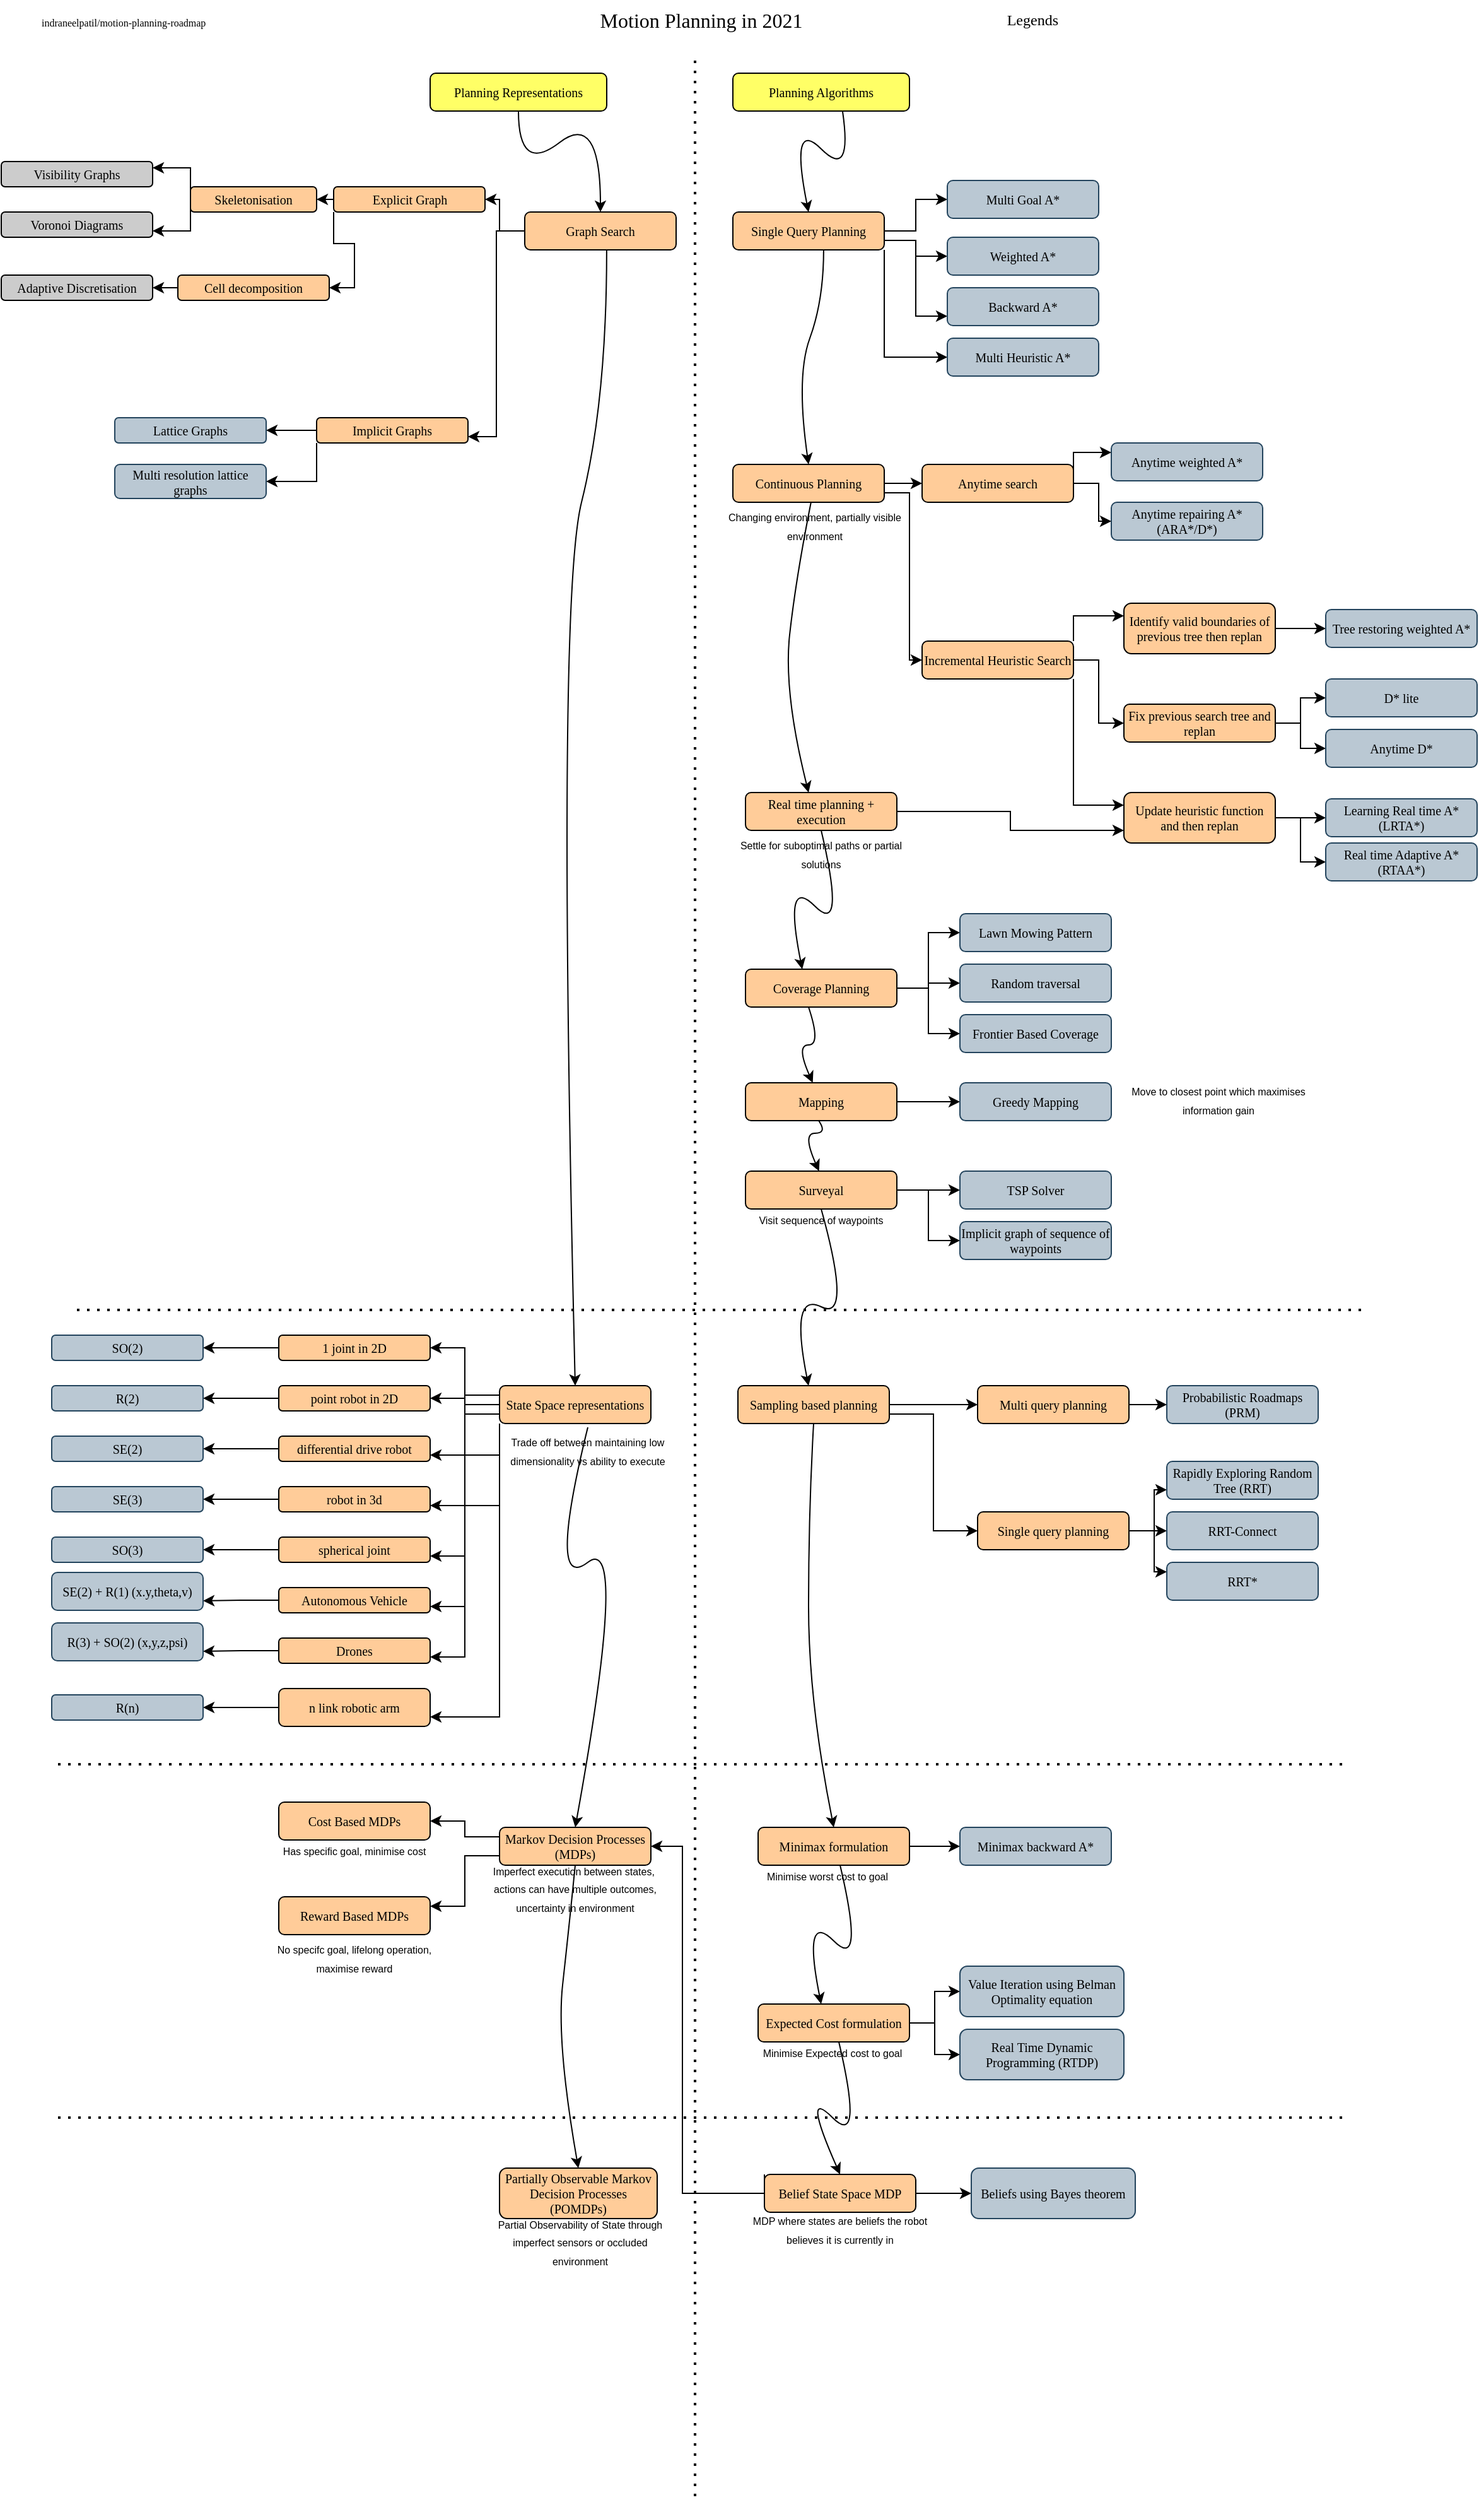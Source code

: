<mxfile version="16.0.3" type="github">
  <diagram id="dA2bW75Uh9zArZUYn6UA" name="Page-1">
    <mxGraphModel dx="946" dy="614" grid="1" gridSize="10" guides="1" tooltips="1" connect="1" arrows="1" fold="1" page="1" pageScale="1" pageWidth="1100" pageHeight="1700" math="0" shadow="0">
      <root>
        <mxCell id="0" />
        <mxCell id="1" parent="0" />
        <mxCell id="ajxtEgKc9McXnAEBvQGd-1" value="Motion Planning in 2021" style="text;html=1;strokeColor=none;fillColor=none;align=center;verticalAlign=middle;whiteSpace=wrap;rounded=0;comic=0;fontFamily=Verdana;fontSize=16;fontStyle=0" parent="1" vertex="1">
          <mxGeometry x="425" y="32.5" width="280" height="30" as="geometry" />
        </mxCell>
        <mxCell id="ajxtEgKc9McXnAEBvQGd-2" value="" style="shape=image;html=1;verticalAlign=top;verticalLabelPosition=bottom;labelBackgroundColor=#ffffff;imageAspect=0;aspect=fixed;image=https://cdn1.iconfinder.com/data/icons/logotypes/32/github-128.png;rounded=1;glass=0;comic=0;strokeColor=#000000;fillColor=#FFFFFF;fontFamily=Verdana;fontSize=14;align=center;" parent="1" vertex="1">
          <mxGeometry x="20" y="40" width="20" height="20" as="geometry" />
        </mxCell>
        <mxCell id="ajxtEgKc9McXnAEBvQGd-3" value="indraneelpatil/motion-planning-roadmap" style="text;html=1;strokeColor=none;fillColor=none;align=left;verticalAlign=middle;whiteSpace=wrap;rounded=0;comic=0;fontFamily=Verdana;fontSize=8;" parent="1" vertex="1">
          <mxGeometry x="40" y="42.5" width="260" height="15" as="geometry" />
        </mxCell>
        <mxCell id="ajxtEgKc9McXnAEBvQGd-4" value="Legends" style="text;html=1;strokeColor=none;fillColor=none;align=right;verticalAlign=middle;whiteSpace=wrap;rounded=0;comic=0;fontFamily=Verdana;fontSize=12;" parent="1" vertex="1">
          <mxGeometry x="770" y="37.5" width="80" height="20" as="geometry" />
        </mxCell>
        <mxCell id="ajxtEgKc9McXnAEBvQGd-5" value="Planning Representations" style="rounded=1;whiteSpace=wrap;html=1;comic=0;fontFamily=Verdana;fontSize=10;fillColor=#FFFF66;" parent="1" vertex="1">
          <mxGeometry x="350" y="90" width="140" height="30" as="geometry" />
        </mxCell>
        <mxCell id="ajxtEgKc9McXnAEBvQGd-16" value="" style="edgeStyle=orthogonalEdgeStyle;rounded=0;orthogonalLoop=1;jettySize=auto;html=1;" parent="1" source="ajxtEgKc9McXnAEBvQGd-6" target="ajxtEgKc9McXnAEBvQGd-10" edge="1">
          <mxGeometry relative="1" as="geometry" />
        </mxCell>
        <mxCell id="ajxtEgKc9McXnAEBvQGd-22" style="edgeStyle=orthogonalEdgeStyle;rounded=0;orthogonalLoop=1;jettySize=auto;html=1;entryX=1;entryY=0.75;entryDx=0;entryDy=0;" parent="1" source="ajxtEgKc9McXnAEBvQGd-6" target="ajxtEgKc9McXnAEBvQGd-11" edge="1">
          <mxGeometry relative="1" as="geometry" />
        </mxCell>
        <mxCell id="ajxtEgKc9McXnAEBvQGd-6" value="Graph Search" style="rounded=1;whiteSpace=wrap;html=1;comic=0;fontFamily=Verdana;fontSize=10;fillColor=#FFCC99;" parent="1" vertex="1">
          <mxGeometry x="425" y="200" width="120" height="30" as="geometry" />
        </mxCell>
        <mxCell id="ajxtEgKc9McXnAEBvQGd-7" value="Visibility Graphs" style="rounded=1;whiteSpace=wrap;html=1;comic=0;fontFamily=Verdana;fontSize=10;fillColor=#CCCCCC;" parent="1" vertex="1">
          <mxGeometry x="10" y="160" width="120" height="20" as="geometry" />
        </mxCell>
        <mxCell id="ajxtEgKc9McXnAEBvQGd-26" style="edgeStyle=orthogonalEdgeStyle;rounded=0;orthogonalLoop=1;jettySize=auto;html=1;exitX=0;exitY=0.5;exitDx=0;exitDy=0;entryX=1;entryY=0.5;entryDx=0;entryDy=0;" parent="1" source="ajxtEgKc9McXnAEBvQGd-10" target="ajxtEgKc9McXnAEBvQGd-23" edge="1">
          <mxGeometry relative="1" as="geometry" />
        </mxCell>
        <mxCell id="ajxtEgKc9McXnAEBvQGd-31" style="edgeStyle=orthogonalEdgeStyle;rounded=0;orthogonalLoop=1;jettySize=auto;html=1;exitX=0;exitY=1;exitDx=0;exitDy=0;entryX=1;entryY=0.5;entryDx=0;entryDy=0;" parent="1" source="ajxtEgKc9McXnAEBvQGd-10" target="ajxtEgKc9McXnAEBvQGd-28" edge="1">
          <mxGeometry relative="1" as="geometry" />
        </mxCell>
        <mxCell id="ajxtEgKc9McXnAEBvQGd-10" value="Explicit Graph" style="rounded=1;whiteSpace=wrap;html=1;comic=0;fontFamily=Verdana;fontSize=10;fillColor=#FFCC99;" parent="1" vertex="1">
          <mxGeometry x="273.5" y="180" width="120" height="20" as="geometry" />
        </mxCell>
        <mxCell id="afFbfTfmO1wmqLPXjA7H-2" style="edgeStyle=orthogonalEdgeStyle;rounded=0;orthogonalLoop=1;jettySize=auto;html=1;entryX=1;entryY=0.5;entryDx=0;entryDy=0;" parent="1" source="ajxtEgKc9McXnAEBvQGd-11" target="afFbfTfmO1wmqLPXjA7H-1" edge="1">
          <mxGeometry relative="1" as="geometry" />
        </mxCell>
        <mxCell id="8GobAQBjwKT1szoQL-FH-47" style="edgeStyle=orthogonalEdgeStyle;rounded=0;orthogonalLoop=1;jettySize=auto;html=1;exitX=0;exitY=1;exitDx=0;exitDy=0;entryX=1;entryY=0.5;entryDx=0;entryDy=0;fontSize=9;" parent="1" source="ajxtEgKc9McXnAEBvQGd-11" target="8GobAQBjwKT1szoQL-FH-46" edge="1">
          <mxGeometry relative="1" as="geometry" />
        </mxCell>
        <mxCell id="ajxtEgKc9McXnAEBvQGd-11" value="Implicit Graphs" style="rounded=1;whiteSpace=wrap;html=1;comic=0;fontFamily=Verdana;fontSize=10;fillColor=#FFCC99;" parent="1" vertex="1">
          <mxGeometry x="260" y="363" width="120" height="20" as="geometry" />
        </mxCell>
        <mxCell id="ajxtEgKc9McXnAEBvQGd-12" value="Planning Algorithms" style="rounded=1;whiteSpace=wrap;html=1;comic=0;fontFamily=Verdana;fontSize=10;fillColor=#FFFF66;" parent="1" vertex="1">
          <mxGeometry x="590" y="90" width="140" height="30" as="geometry" />
        </mxCell>
        <mxCell id="ajxtEgKc9McXnAEBvQGd-13" value="" style="endArrow=none;dashed=1;html=1;dashPattern=1 3;strokeWidth=2;rounded=0;" parent="1" edge="1">
          <mxGeometry width="50" height="50" relative="1" as="geometry">
            <mxPoint x="560" y="2010" as="sourcePoint" />
            <mxPoint x="560" y="80" as="targetPoint" />
          </mxGeometry>
        </mxCell>
        <mxCell id="ajxtEgKc9McXnAEBvQGd-20" value="Voronoi Diagrams" style="rounded=1;whiteSpace=wrap;html=1;comic=0;fontFamily=Verdana;fontSize=10;fillColor=#CCCCCC;" parent="1" vertex="1">
          <mxGeometry x="10" y="200" width="120" height="20" as="geometry" />
        </mxCell>
        <mxCell id="G6GItfoQIOa1DMY_Q_cO-3" style="edgeStyle=orthogonalEdgeStyle;rounded=0;orthogonalLoop=1;jettySize=auto;html=1;exitX=0;exitY=0.25;exitDx=0;exitDy=0;entryX=1;entryY=0.25;entryDx=0;entryDy=0;" edge="1" parent="1" source="ajxtEgKc9McXnAEBvQGd-23" target="ajxtEgKc9McXnAEBvQGd-7">
          <mxGeometry relative="1" as="geometry">
            <Array as="points">
              <mxPoint x="160" y="165" />
            </Array>
          </mxGeometry>
        </mxCell>
        <mxCell id="G6GItfoQIOa1DMY_Q_cO-4" style="edgeStyle=orthogonalEdgeStyle;rounded=0;orthogonalLoop=1;jettySize=auto;html=1;exitX=0;exitY=0.75;exitDx=0;exitDy=0;entryX=1;entryY=0.75;entryDx=0;entryDy=0;" edge="1" parent="1" source="ajxtEgKc9McXnAEBvQGd-23" target="ajxtEgKc9McXnAEBvQGd-20">
          <mxGeometry relative="1" as="geometry">
            <Array as="points">
              <mxPoint x="160" y="215" />
            </Array>
          </mxGeometry>
        </mxCell>
        <mxCell id="ajxtEgKc9McXnAEBvQGd-23" value="Skeletonisation" style="rounded=1;whiteSpace=wrap;html=1;comic=0;fontFamily=Verdana;fontSize=10;fillColor=#FFCC99;" parent="1" vertex="1">
          <mxGeometry x="160" y="180" width="100" height="20" as="geometry" />
        </mxCell>
        <mxCell id="ajxtEgKc9McXnAEBvQGd-25" value="" style="curved=1;endArrow=classic;html=1;rounded=0;entryX=0.5;entryY=0;entryDx=0;entryDy=0;exitX=0.5;exitY=1;exitDx=0;exitDy=0;" parent="1" source="ajxtEgKc9McXnAEBvQGd-5" target="ajxtEgKc9McXnAEBvQGd-6" edge="1">
          <mxGeometry width="50" height="50" relative="1" as="geometry">
            <mxPoint x="400" y="300" as="sourcePoint" />
            <mxPoint x="450" y="250" as="targetPoint" />
            <Array as="points">
              <mxPoint x="420" y="170" />
              <mxPoint x="485" y="120" />
            </Array>
          </mxGeometry>
        </mxCell>
        <mxCell id="G6GItfoQIOa1DMY_Q_cO-2" style="edgeStyle=orthogonalEdgeStyle;rounded=0;orthogonalLoop=1;jettySize=auto;html=1;exitX=0;exitY=0.5;exitDx=0;exitDy=0;entryX=1;entryY=0.5;entryDx=0;entryDy=0;" edge="1" parent="1" source="ajxtEgKc9McXnAEBvQGd-28" target="ajxtEgKc9McXnAEBvQGd-32">
          <mxGeometry relative="1" as="geometry" />
        </mxCell>
        <mxCell id="ajxtEgKc9McXnAEBvQGd-28" value="Cell decomposition" style="rounded=1;whiteSpace=wrap;html=1;comic=0;fontFamily=Verdana;fontSize=10;fillColor=#FFCC99;" parent="1" vertex="1">
          <mxGeometry x="150" y="250" width="120" height="20" as="geometry" />
        </mxCell>
        <mxCell id="ajxtEgKc9McXnAEBvQGd-32" value="Adaptive Discretisation" style="rounded=1;whiteSpace=wrap;html=1;comic=0;fontFamily=Verdana;fontSize=10;fillColor=#CCCCCC;" parent="1" vertex="1">
          <mxGeometry x="10" y="250" width="120" height="20" as="geometry" />
        </mxCell>
        <mxCell id="afFbfTfmO1wmqLPXjA7H-1" value="Lattice Graphs" style="rounded=1;whiteSpace=wrap;html=1;comic=0;fontFamily=Verdana;fontSize=10;fillColor=#bac8d3;strokeColor=#23445d;" parent="1" vertex="1">
          <mxGeometry x="100" y="363" width="120" height="20" as="geometry" />
        </mxCell>
        <mxCell id="mBxpHt6kNz-rFTSF95wJ-4" style="edgeStyle=orthogonalEdgeStyle;rounded=0;orthogonalLoop=1;jettySize=auto;html=1;exitX=1;exitY=0.5;exitDx=0;exitDy=0;" parent="1" source="mBxpHt6kNz-rFTSF95wJ-2" target="mBxpHt6kNz-rFTSF95wJ-3" edge="1">
          <mxGeometry relative="1" as="geometry" />
        </mxCell>
        <mxCell id="mBxpHt6kNz-rFTSF95wJ-7" style="edgeStyle=orthogonalEdgeStyle;rounded=0;orthogonalLoop=1;jettySize=auto;html=1;exitX=1;exitY=0.75;exitDx=0;exitDy=0;entryX=0;entryY=0.5;entryDx=0;entryDy=0;" parent="1" source="mBxpHt6kNz-rFTSF95wJ-2" target="mBxpHt6kNz-rFTSF95wJ-6" edge="1">
          <mxGeometry relative="1" as="geometry" />
        </mxCell>
        <mxCell id="mBxpHt6kNz-rFTSF95wJ-9" style="edgeStyle=orthogonalEdgeStyle;rounded=0;orthogonalLoop=1;jettySize=auto;html=1;exitX=1;exitY=0.75;exitDx=0;exitDy=0;entryX=0;entryY=0.75;entryDx=0;entryDy=0;" parent="1" source="mBxpHt6kNz-rFTSF95wJ-2" target="mBxpHt6kNz-rFTSF95wJ-8" edge="1">
          <mxGeometry relative="1" as="geometry" />
        </mxCell>
        <mxCell id="mBxpHt6kNz-rFTSF95wJ-11" style="edgeStyle=orthogonalEdgeStyle;rounded=0;orthogonalLoop=1;jettySize=auto;html=1;exitX=1;exitY=1;exitDx=0;exitDy=0;entryX=0;entryY=0.5;entryDx=0;entryDy=0;" parent="1" source="mBxpHt6kNz-rFTSF95wJ-2" target="mBxpHt6kNz-rFTSF95wJ-10" edge="1">
          <mxGeometry relative="1" as="geometry" />
        </mxCell>
        <mxCell id="mBxpHt6kNz-rFTSF95wJ-2" value="Single Query Planning" style="rounded=1;whiteSpace=wrap;html=1;comic=0;fontFamily=Verdana;fontSize=10;fillColor=#FFCC99;" parent="1" vertex="1">
          <mxGeometry x="590" y="200" width="120" height="30" as="geometry" />
        </mxCell>
        <mxCell id="mBxpHt6kNz-rFTSF95wJ-3" value="Multi Goal A*" style="rounded=1;whiteSpace=wrap;html=1;comic=0;fontFamily=Verdana;fontSize=10;fillColor=#bac8d3;strokeColor=#23445d;" parent="1" vertex="1">
          <mxGeometry x="760" y="175" width="120" height="30" as="geometry" />
        </mxCell>
        <mxCell id="mBxpHt6kNz-rFTSF95wJ-5" value="" style="curved=1;endArrow=classic;html=1;rounded=0;entryX=0.5;entryY=0;entryDx=0;entryDy=0;exitX=0.621;exitY=1;exitDx=0;exitDy=0;exitPerimeter=0;" parent="1" source="ajxtEgKc9McXnAEBvQGd-12" target="mBxpHt6kNz-rFTSF95wJ-2" edge="1">
          <mxGeometry width="50" height="50" relative="1" as="geometry">
            <mxPoint x="635" y="175" as="sourcePoint" />
            <mxPoint x="685" y="125" as="targetPoint" />
            <Array as="points">
              <mxPoint x="685" y="175" />
              <mxPoint x="635" y="125" />
            </Array>
          </mxGeometry>
        </mxCell>
        <mxCell id="mBxpHt6kNz-rFTSF95wJ-6" value="Weighted A*" style="rounded=1;whiteSpace=wrap;html=1;comic=0;fontFamily=Verdana;fontSize=10;fillColor=#bac8d3;strokeColor=#23445d;" parent="1" vertex="1">
          <mxGeometry x="760" y="220" width="120" height="30" as="geometry" />
        </mxCell>
        <mxCell id="mBxpHt6kNz-rFTSF95wJ-8" value="Backward A*" style="rounded=1;whiteSpace=wrap;html=1;comic=0;fontFamily=Verdana;fontSize=10;fillColor=#bac8d3;strokeColor=#23445d;" parent="1" vertex="1">
          <mxGeometry x="760" y="260" width="120" height="30" as="geometry" />
        </mxCell>
        <mxCell id="mBxpHt6kNz-rFTSF95wJ-10" value="Multi Heuristic A*" style="rounded=1;whiteSpace=wrap;html=1;comic=0;fontFamily=Verdana;fontSize=10;fillColor=#bac8d3;strokeColor=#23445d;" parent="1" vertex="1">
          <mxGeometry x="760" y="300" width="120" height="30" as="geometry" />
        </mxCell>
        <mxCell id="-M3-EGKIWtLrq1ahvNLV-1" value="" style="curved=1;endArrow=classic;html=1;rounded=0;exitX=0.621;exitY=1;exitDx=0;exitDy=0;exitPerimeter=0;" parent="1" edge="1">
          <mxGeometry width="50" height="50" relative="1" as="geometry">
            <mxPoint x="661.94" y="230" as="sourcePoint" />
            <mxPoint x="650" y="400" as="targetPoint" />
            <Array as="points">
              <mxPoint x="662" y="270" />
              <mxPoint x="640" y="330" />
            </Array>
          </mxGeometry>
        </mxCell>
        <mxCell id="8GobAQBjwKT1szoQL-FH-5" value="" style="edgeStyle=orthogonalEdgeStyle;rounded=0;orthogonalLoop=1;jettySize=auto;html=1;" parent="1" source="-M3-EGKIWtLrq1ahvNLV-2" target="8GobAQBjwKT1szoQL-FH-4" edge="1">
          <mxGeometry relative="1" as="geometry" />
        </mxCell>
        <mxCell id="8GobAQBjwKT1szoQL-FH-7" style="edgeStyle=orthogonalEdgeStyle;rounded=0;orthogonalLoop=1;jettySize=auto;html=1;exitX=1;exitY=0.75;exitDx=0;exitDy=0;entryX=0;entryY=0.5;entryDx=0;entryDy=0;" parent="1" source="-M3-EGKIWtLrq1ahvNLV-2" target="8GobAQBjwKT1szoQL-FH-6" edge="1">
          <mxGeometry relative="1" as="geometry">
            <Array as="points">
              <mxPoint x="730" y="423" />
              <mxPoint x="730" y="555" />
            </Array>
          </mxGeometry>
        </mxCell>
        <mxCell id="-M3-EGKIWtLrq1ahvNLV-2" value="Continuous Planning" style="rounded=1;whiteSpace=wrap;html=1;comic=0;fontFamily=Verdana;fontSize=10;fillColor=#FFCC99;" parent="1" vertex="1">
          <mxGeometry x="590" y="400" width="120" height="30" as="geometry" />
        </mxCell>
        <mxCell id="-M3-EGKIWtLrq1ahvNLV-3" value="Anytime weighted A*" style="rounded=1;whiteSpace=wrap;html=1;comic=0;fontFamily=Verdana;fontSize=10;fillColor=#bac8d3;strokeColor=#23445d;" parent="1" vertex="1">
          <mxGeometry x="890" y="383" width="120" height="30" as="geometry" />
        </mxCell>
        <mxCell id="8GobAQBjwKT1szoQL-FH-1" value="Anytime repairing A*(ARA*/D*)" style="rounded=1;whiteSpace=wrap;html=1;comic=0;fontFamily=Verdana;fontSize=10;fillColor=#bac8d3;strokeColor=#23445d;" parent="1" vertex="1">
          <mxGeometry x="890" y="430" width="120" height="30" as="geometry" />
        </mxCell>
        <mxCell id="G6GItfoQIOa1DMY_Q_cO-5" style="edgeStyle=orthogonalEdgeStyle;rounded=0;orthogonalLoop=1;jettySize=auto;html=1;exitX=1;exitY=0.25;exitDx=0;exitDy=0;entryX=0;entryY=0.25;entryDx=0;entryDy=0;" edge="1" parent="1" source="8GobAQBjwKT1szoQL-FH-4" target="-M3-EGKIWtLrq1ahvNLV-3">
          <mxGeometry relative="1" as="geometry">
            <Array as="points">
              <mxPoint x="860" y="391" />
            </Array>
          </mxGeometry>
        </mxCell>
        <mxCell id="G6GItfoQIOa1DMY_Q_cO-6" style="edgeStyle=orthogonalEdgeStyle;rounded=0;orthogonalLoop=1;jettySize=auto;html=1;entryX=0;entryY=0.5;entryDx=0;entryDy=0;" edge="1" parent="1" source="8GobAQBjwKT1szoQL-FH-4" target="8GobAQBjwKT1szoQL-FH-1">
          <mxGeometry relative="1" as="geometry" />
        </mxCell>
        <mxCell id="8GobAQBjwKT1szoQL-FH-4" value="Anytime search" style="rounded=1;whiteSpace=wrap;html=1;comic=0;fontFamily=Verdana;fontSize=10;fillColor=#FFCC99;" parent="1" vertex="1">
          <mxGeometry x="740" y="400" width="120" height="30" as="geometry" />
        </mxCell>
        <mxCell id="8GobAQBjwKT1szoQL-FH-14" style="edgeStyle=orthogonalEdgeStyle;rounded=0;orthogonalLoop=1;jettySize=auto;html=1;exitX=1;exitY=0;exitDx=0;exitDy=0;entryX=0;entryY=0.25;entryDx=0;entryDy=0;" parent="1" source="8GobAQBjwKT1szoQL-FH-6" target="8GobAQBjwKT1szoQL-FH-10" edge="1">
          <mxGeometry relative="1" as="geometry" />
        </mxCell>
        <mxCell id="8GobAQBjwKT1szoQL-FH-15" style="edgeStyle=orthogonalEdgeStyle;rounded=0;orthogonalLoop=1;jettySize=auto;html=1;exitX=1;exitY=0.5;exitDx=0;exitDy=0;entryX=0;entryY=0.5;entryDx=0;entryDy=0;" parent="1" source="8GobAQBjwKT1szoQL-FH-6" target="8GobAQBjwKT1szoQL-FH-11" edge="1">
          <mxGeometry relative="1" as="geometry" />
        </mxCell>
        <mxCell id="8GobAQBjwKT1szoQL-FH-16" style="edgeStyle=orthogonalEdgeStyle;rounded=0;orthogonalLoop=1;jettySize=auto;html=1;exitX=1;exitY=1;exitDx=0;exitDy=0;entryX=0;entryY=0.25;entryDx=0;entryDy=0;" parent="1" source="8GobAQBjwKT1szoQL-FH-6" target="8GobAQBjwKT1szoQL-FH-12" edge="1">
          <mxGeometry relative="1" as="geometry" />
        </mxCell>
        <mxCell id="8GobAQBjwKT1szoQL-FH-6" value="Incremental Heuristic Search" style="rounded=1;whiteSpace=wrap;html=1;comic=0;fontFamily=Verdana;fontSize=10;fillColor=#FFCC99;" parent="1" vertex="1">
          <mxGeometry x="740" y="540" width="120" height="30" as="geometry" />
        </mxCell>
        <mxCell id="G6GItfoQIOa1DMY_Q_cO-7" style="edgeStyle=orthogonalEdgeStyle;rounded=0;orthogonalLoop=1;jettySize=auto;html=1;exitX=1;exitY=0.5;exitDx=0;exitDy=0;entryX=0;entryY=0.5;entryDx=0;entryDy=0;" edge="1" parent="1" source="8GobAQBjwKT1szoQL-FH-10" target="8GobAQBjwKT1szoQL-FH-13">
          <mxGeometry relative="1" as="geometry" />
        </mxCell>
        <mxCell id="8GobAQBjwKT1szoQL-FH-10" value="Identify valid boundaries of previous tree then replan" style="rounded=1;whiteSpace=wrap;html=1;comic=0;fontFamily=Verdana;fontSize=10;fillColor=#FFCC99;" parent="1" vertex="1">
          <mxGeometry x="900" y="510" width="120" height="40" as="geometry" />
        </mxCell>
        <mxCell id="G6GItfoQIOa1DMY_Q_cO-8" style="edgeStyle=orthogonalEdgeStyle;rounded=0;orthogonalLoop=1;jettySize=auto;html=1;entryX=0;entryY=0.5;entryDx=0;entryDy=0;" edge="1" parent="1" source="8GobAQBjwKT1szoQL-FH-11" target="8GobAQBjwKT1szoQL-FH-17">
          <mxGeometry relative="1" as="geometry" />
        </mxCell>
        <mxCell id="G6GItfoQIOa1DMY_Q_cO-9" style="edgeStyle=orthogonalEdgeStyle;rounded=0;orthogonalLoop=1;jettySize=auto;html=1;entryX=0;entryY=0.5;entryDx=0;entryDy=0;" edge="1" parent="1" source="8GobAQBjwKT1szoQL-FH-11" target="8GobAQBjwKT1szoQL-FH-18">
          <mxGeometry relative="1" as="geometry" />
        </mxCell>
        <mxCell id="8GobAQBjwKT1szoQL-FH-11" value="Fix previous search tree and replan" style="rounded=1;whiteSpace=wrap;html=1;comic=0;fontFamily=Verdana;fontSize=10;fillColor=#FFCC99;" parent="1" vertex="1">
          <mxGeometry x="900" y="590" width="120" height="30" as="geometry" />
        </mxCell>
        <mxCell id="G6GItfoQIOa1DMY_Q_cO-10" style="edgeStyle=orthogonalEdgeStyle;rounded=0;orthogonalLoop=1;jettySize=auto;html=1;entryX=0;entryY=0.5;entryDx=0;entryDy=0;" edge="1" parent="1" source="8GobAQBjwKT1szoQL-FH-12" target="8GobAQBjwKT1szoQL-FH-22">
          <mxGeometry relative="1" as="geometry" />
        </mxCell>
        <mxCell id="G6GItfoQIOa1DMY_Q_cO-11" style="edgeStyle=orthogonalEdgeStyle;rounded=0;orthogonalLoop=1;jettySize=auto;html=1;entryX=0;entryY=0.5;entryDx=0;entryDy=0;" edge="1" parent="1" source="8GobAQBjwKT1szoQL-FH-12" target="8GobAQBjwKT1szoQL-FH-23">
          <mxGeometry relative="1" as="geometry" />
        </mxCell>
        <mxCell id="8GobAQBjwKT1szoQL-FH-12" value="Update heuristic function and then replan" style="rounded=1;whiteSpace=wrap;html=1;comic=0;fontFamily=Verdana;fontSize=10;fillColor=#FFCC99;" parent="1" vertex="1">
          <mxGeometry x="900" y="660" width="120" height="40" as="geometry" />
        </mxCell>
        <mxCell id="8GobAQBjwKT1szoQL-FH-13" value="Tree restoring weighted A*" style="rounded=1;whiteSpace=wrap;html=1;comic=0;fontFamily=Verdana;fontSize=10;fillColor=#bac8d3;strokeColor=#23445d;" parent="1" vertex="1">
          <mxGeometry x="1060" y="515" width="120" height="30" as="geometry" />
        </mxCell>
        <mxCell id="8GobAQBjwKT1szoQL-FH-17" value="D* lite" style="rounded=1;whiteSpace=wrap;html=1;comic=0;fontFamily=Verdana;fontSize=10;fillColor=#bac8d3;strokeColor=#23445d;" parent="1" vertex="1">
          <mxGeometry x="1060" y="570" width="120" height="30" as="geometry" />
        </mxCell>
        <mxCell id="8GobAQBjwKT1szoQL-FH-18" value="Anytime D*" style="rounded=1;whiteSpace=wrap;html=1;comic=0;fontFamily=Verdana;fontSize=10;fillColor=#bac8d3;strokeColor=#23445d;" parent="1" vertex="1">
          <mxGeometry x="1060" y="610" width="120" height="30" as="geometry" />
        </mxCell>
        <mxCell id="8GobAQBjwKT1szoQL-FH-21" style="edgeStyle=orthogonalEdgeStyle;rounded=0;orthogonalLoop=1;jettySize=auto;html=1;exitX=1;exitY=0.5;exitDx=0;exitDy=0;entryX=0;entryY=0.75;entryDx=0;entryDy=0;" parent="1" source="8GobAQBjwKT1szoQL-FH-19" target="8GobAQBjwKT1szoQL-FH-12" edge="1">
          <mxGeometry relative="1" as="geometry" />
        </mxCell>
        <mxCell id="8GobAQBjwKT1szoQL-FH-19" value="Real time planning + execution" style="rounded=1;whiteSpace=wrap;html=1;comic=0;fontFamily=Verdana;fontSize=10;fillColor=#FFCC99;" parent="1" vertex="1">
          <mxGeometry x="600" y="660" width="120" height="30" as="geometry" />
        </mxCell>
        <mxCell id="8GobAQBjwKT1szoQL-FH-20" value="" style="curved=1;endArrow=classic;html=1;rounded=0;exitX=0.621;exitY=1;exitDx=0;exitDy=0;exitPerimeter=0;entryX=0.417;entryY=0;entryDx=0;entryDy=0;entryPerimeter=0;" parent="1" target="8GobAQBjwKT1szoQL-FH-19" edge="1">
          <mxGeometry width="50" height="50" relative="1" as="geometry">
            <mxPoint x="651.94" y="430" as="sourcePoint" />
            <mxPoint x="640" y="600" as="targetPoint" />
            <Array as="points">
              <mxPoint x="640" y="490" />
              <mxPoint x="630" y="580" />
            </Array>
          </mxGeometry>
        </mxCell>
        <mxCell id="8GobAQBjwKT1szoQL-FH-22" value="Learning Real time A* (LRTA*)" style="rounded=1;whiteSpace=wrap;html=1;comic=0;fontFamily=Verdana;fontSize=10;fillColor=#bac8d3;strokeColor=#23445d;" parent="1" vertex="1">
          <mxGeometry x="1060" y="665" width="120" height="30" as="geometry" />
        </mxCell>
        <mxCell id="8GobAQBjwKT1szoQL-FH-23" value="Real time Adaptive A* (RTAA*)" style="rounded=1;whiteSpace=wrap;html=1;comic=0;fontFamily=Verdana;fontSize=10;fillColor=#bac8d3;strokeColor=#23445d;" parent="1" vertex="1">
          <mxGeometry x="1060" y="700" width="120" height="30" as="geometry" />
        </mxCell>
        <mxCell id="8GobAQBjwKT1szoQL-FH-24" value="" style="curved=1;endArrow=classic;html=1;rounded=0;exitX=0.621;exitY=1;exitDx=0;exitDy=0;exitPerimeter=0;entryX=0.5;entryY=0;entryDx=0;entryDy=0;" parent="1" target="8GobAQBjwKT1szoQL-FH-25" edge="1">
          <mxGeometry width="50" height="50" relative="1" as="geometry">
            <mxPoint x="489.94" y="230" as="sourcePoint" />
            <mxPoint x="478" y="740" as="targetPoint" />
            <Array as="points">
              <mxPoint x="490" y="350" />
              <mxPoint x="450" y="510" />
            </Array>
          </mxGeometry>
        </mxCell>
        <mxCell id="8GobAQBjwKT1szoQL-FH-34" style="edgeStyle=orthogonalEdgeStyle;rounded=0;orthogonalLoop=1;jettySize=auto;html=1;entryX=1;entryY=0.5;entryDx=0;entryDy=0;" parent="1" source="8GobAQBjwKT1szoQL-FH-25" target="8GobAQBjwKT1szoQL-FH-27" edge="1">
          <mxGeometry relative="1" as="geometry" />
        </mxCell>
        <mxCell id="8GobAQBjwKT1szoQL-FH-35" style="edgeStyle=orthogonalEdgeStyle;rounded=0;orthogonalLoop=1;jettySize=auto;html=1;exitX=0;exitY=0.75;exitDx=0;exitDy=0;entryX=1;entryY=0.5;entryDx=0;entryDy=0;" parent="1" source="8GobAQBjwKT1szoQL-FH-25" target="8GobAQBjwKT1szoQL-FH-28" edge="1">
          <mxGeometry relative="1" as="geometry" />
        </mxCell>
        <mxCell id="8GobAQBjwKT1szoQL-FH-36" style="edgeStyle=orthogonalEdgeStyle;rounded=0;orthogonalLoop=1;jettySize=auto;html=1;exitX=0;exitY=1;exitDx=0;exitDy=0;entryX=1;entryY=0.75;entryDx=0;entryDy=0;" parent="1" source="8GobAQBjwKT1szoQL-FH-25" target="8GobAQBjwKT1szoQL-FH-29" edge="1">
          <mxGeometry relative="1" as="geometry" />
        </mxCell>
        <mxCell id="8GobAQBjwKT1szoQL-FH-37" style="edgeStyle=orthogonalEdgeStyle;rounded=0;orthogonalLoop=1;jettySize=auto;html=1;exitX=0;exitY=1;exitDx=0;exitDy=0;entryX=1;entryY=0.75;entryDx=0;entryDy=0;" parent="1" source="8GobAQBjwKT1szoQL-FH-25" target="8GobAQBjwKT1szoQL-FH-30" edge="1">
          <mxGeometry relative="1" as="geometry" />
        </mxCell>
        <mxCell id="8GobAQBjwKT1szoQL-FH-38" style="edgeStyle=orthogonalEdgeStyle;rounded=0;orthogonalLoop=1;jettySize=auto;html=1;exitX=0;exitY=0.25;exitDx=0;exitDy=0;entryX=1;entryY=0.75;entryDx=0;entryDy=0;" parent="1" source="8GobAQBjwKT1szoQL-FH-25" target="8GobAQBjwKT1szoQL-FH-31" edge="1">
          <mxGeometry relative="1" as="geometry" />
        </mxCell>
        <mxCell id="8GobAQBjwKT1szoQL-FH-39" style="edgeStyle=orthogonalEdgeStyle;rounded=0;orthogonalLoop=1;jettySize=auto;html=1;exitX=0;exitY=0.5;exitDx=0;exitDy=0;entryX=1;entryY=0.75;entryDx=0;entryDy=0;" parent="1" source="8GobAQBjwKT1szoQL-FH-25" target="8GobAQBjwKT1szoQL-FH-32" edge="1">
          <mxGeometry relative="1" as="geometry" />
        </mxCell>
        <mxCell id="8GobAQBjwKT1szoQL-FH-40" style="edgeStyle=orthogonalEdgeStyle;rounded=0;orthogonalLoop=1;jettySize=auto;html=1;exitX=0;exitY=0.25;exitDx=0;exitDy=0;entryX=1;entryY=0.75;entryDx=0;entryDy=0;" parent="1" source="8GobAQBjwKT1szoQL-FH-25" target="8GobAQBjwKT1szoQL-FH-33" edge="1">
          <mxGeometry relative="1" as="geometry" />
        </mxCell>
        <mxCell id="8GobAQBjwKT1szoQL-FH-42" style="edgeStyle=orthogonalEdgeStyle;rounded=0;orthogonalLoop=1;jettySize=auto;html=1;exitX=0;exitY=1;exitDx=0;exitDy=0;entryX=1;entryY=0.75;entryDx=0;entryDy=0;" parent="1" source="8GobAQBjwKT1szoQL-FH-25" target="8GobAQBjwKT1szoQL-FH-41" edge="1">
          <mxGeometry relative="1" as="geometry" />
        </mxCell>
        <mxCell id="8GobAQBjwKT1szoQL-FH-25" value="State Space representations" style="rounded=1;whiteSpace=wrap;html=1;comic=0;fontFamily=Verdana;fontSize=10;fillColor=#FFCC99;" parent="1" vertex="1">
          <mxGeometry x="405" y="1130" width="120" height="30" as="geometry" />
        </mxCell>
        <mxCell id="8GobAQBjwKT1szoQL-FH-26" value="" style="endArrow=none;dashed=1;html=1;dashPattern=1 3;strokeWidth=2;rounded=0;" parent="1" edge="1">
          <mxGeometry width="50" height="50" relative="1" as="geometry">
            <mxPoint x="70" y="1070" as="sourcePoint" />
            <mxPoint x="1090" y="1070" as="targetPoint" />
          </mxGeometry>
        </mxCell>
        <mxCell id="G6GItfoQIOa1DMY_Q_cO-38" style="edgeStyle=orthogonalEdgeStyle;rounded=0;orthogonalLoop=1;jettySize=auto;html=1;entryX=1;entryY=0.5;entryDx=0;entryDy=0;" edge="1" parent="1" source="8GobAQBjwKT1szoQL-FH-27" target="G6GItfoQIOa1DMY_Q_cO-28">
          <mxGeometry relative="1" as="geometry" />
        </mxCell>
        <mxCell id="8GobAQBjwKT1szoQL-FH-27" value="1 joint in 2D" style="rounded=1;whiteSpace=wrap;html=1;comic=0;fontFamily=Verdana;fontSize=10;fillColor=#FFCC99;" parent="1" vertex="1">
          <mxGeometry x="230" y="1090" width="120" height="20" as="geometry" />
        </mxCell>
        <mxCell id="G6GItfoQIOa1DMY_Q_cO-40" style="edgeStyle=orthogonalEdgeStyle;rounded=0;orthogonalLoop=1;jettySize=auto;html=1;entryX=1;entryY=0.5;entryDx=0;entryDy=0;" edge="1" parent="1" source="8GobAQBjwKT1szoQL-FH-28" target="G6GItfoQIOa1DMY_Q_cO-29">
          <mxGeometry relative="1" as="geometry" />
        </mxCell>
        <mxCell id="8GobAQBjwKT1szoQL-FH-28" value="point robot in 2D" style="rounded=1;whiteSpace=wrap;html=1;comic=0;fontFamily=Verdana;fontSize=10;fillColor=#FFCC99;" parent="1" vertex="1">
          <mxGeometry x="230" y="1130" width="120" height="20" as="geometry" />
        </mxCell>
        <mxCell id="G6GItfoQIOa1DMY_Q_cO-41" style="edgeStyle=orthogonalEdgeStyle;rounded=0;orthogonalLoop=1;jettySize=auto;html=1;entryX=1;entryY=0.5;entryDx=0;entryDy=0;" edge="1" parent="1" source="8GobAQBjwKT1szoQL-FH-29" target="G6GItfoQIOa1DMY_Q_cO-30">
          <mxGeometry relative="1" as="geometry" />
        </mxCell>
        <mxCell id="8GobAQBjwKT1szoQL-FH-29" value="differential drive robot" style="rounded=1;whiteSpace=wrap;html=1;comic=0;fontFamily=Verdana;fontSize=10;fillColor=#FFCC99;" parent="1" vertex="1">
          <mxGeometry x="230" y="1170" width="120" height="20" as="geometry" />
        </mxCell>
        <mxCell id="G6GItfoQIOa1DMY_Q_cO-42" style="edgeStyle=orthogonalEdgeStyle;rounded=0;orthogonalLoop=1;jettySize=auto;html=1;entryX=1;entryY=0.5;entryDx=0;entryDy=0;" edge="1" parent="1" source="8GobAQBjwKT1szoQL-FH-30" target="G6GItfoQIOa1DMY_Q_cO-31">
          <mxGeometry relative="1" as="geometry" />
        </mxCell>
        <mxCell id="8GobAQBjwKT1szoQL-FH-30" value="robot in 3d" style="rounded=1;whiteSpace=wrap;html=1;comic=0;fontFamily=Verdana;fontSize=10;fillColor=#FFCC99;" parent="1" vertex="1">
          <mxGeometry x="230" y="1210" width="120" height="20" as="geometry" />
        </mxCell>
        <mxCell id="G6GItfoQIOa1DMY_Q_cO-43" style="edgeStyle=orthogonalEdgeStyle;rounded=0;orthogonalLoop=1;jettySize=auto;html=1;entryX=1;entryY=0.5;entryDx=0;entryDy=0;" edge="1" parent="1" source="8GobAQBjwKT1szoQL-FH-31" target="G6GItfoQIOa1DMY_Q_cO-32">
          <mxGeometry relative="1" as="geometry" />
        </mxCell>
        <mxCell id="8GobAQBjwKT1szoQL-FH-31" value="spherical joint" style="rounded=1;whiteSpace=wrap;html=1;comic=0;fontFamily=Verdana;fontSize=10;fillColor=#FFCC99;" parent="1" vertex="1">
          <mxGeometry x="230" y="1250" width="120" height="20" as="geometry" />
        </mxCell>
        <mxCell id="G6GItfoQIOa1DMY_Q_cO-44" style="edgeStyle=orthogonalEdgeStyle;rounded=0;orthogonalLoop=1;jettySize=auto;html=1;entryX=1;entryY=0.75;entryDx=0;entryDy=0;" edge="1" parent="1" source="8GobAQBjwKT1szoQL-FH-32" target="8GobAQBjwKT1szoQL-FH-43">
          <mxGeometry relative="1" as="geometry" />
        </mxCell>
        <mxCell id="8GobAQBjwKT1szoQL-FH-32" value="Autonomous Vehicle" style="rounded=1;whiteSpace=wrap;html=1;comic=0;fontFamily=Verdana;fontSize=10;fillColor=#FFCC99;" parent="1" vertex="1">
          <mxGeometry x="230" y="1290" width="120" height="20" as="geometry" />
        </mxCell>
        <mxCell id="G6GItfoQIOa1DMY_Q_cO-45" style="edgeStyle=orthogonalEdgeStyle;rounded=0;orthogonalLoop=1;jettySize=auto;html=1;entryX=1;entryY=0.75;entryDx=0;entryDy=0;" edge="1" parent="1" source="8GobAQBjwKT1szoQL-FH-33" target="G6GItfoQIOa1DMY_Q_cO-33">
          <mxGeometry relative="1" as="geometry" />
        </mxCell>
        <mxCell id="8GobAQBjwKT1szoQL-FH-33" value="Drones" style="rounded=1;whiteSpace=wrap;html=1;comic=0;fontFamily=Verdana;fontSize=10;fillColor=#FFCC99;" parent="1" vertex="1">
          <mxGeometry x="230" y="1330" width="120" height="20" as="geometry" />
        </mxCell>
        <mxCell id="G6GItfoQIOa1DMY_Q_cO-46" style="edgeStyle=orthogonalEdgeStyle;rounded=0;orthogonalLoop=1;jettySize=auto;html=1;entryX=1;entryY=0.5;entryDx=0;entryDy=0;" edge="1" parent="1" source="8GobAQBjwKT1szoQL-FH-41" target="G6GItfoQIOa1DMY_Q_cO-34">
          <mxGeometry relative="1" as="geometry" />
        </mxCell>
        <mxCell id="8GobAQBjwKT1szoQL-FH-41" value="n link robotic arm" style="rounded=1;whiteSpace=wrap;html=1;comic=0;fontFamily=Verdana;fontSize=10;fillColor=#FFCC99;" parent="1" vertex="1">
          <mxGeometry x="230" y="1370" width="120" height="30" as="geometry" />
        </mxCell>
        <mxCell id="8GobAQBjwKT1szoQL-FH-43" value="SE(2) + R(1) (x.y,theta,v)" style="rounded=1;whiteSpace=wrap;html=1;comic=0;fontFamily=Verdana;fontSize=10;fillColor=#bac8d3;strokeColor=#23445d;" parent="1" vertex="1">
          <mxGeometry x="50" y="1278" width="120" height="30" as="geometry" />
        </mxCell>
        <mxCell id="8GobAQBjwKT1szoQL-FH-44" value="&lt;font style=&quot;font-size: 8px&quot;&gt;Settle for suboptimal paths or partial solutions&lt;/font&gt;" style="text;html=1;strokeColor=none;fillColor=none;align=center;verticalAlign=middle;whiteSpace=wrap;rounded=0;" parent="1" vertex="1">
          <mxGeometry x="585" y="690" width="150" height="35" as="geometry" />
        </mxCell>
        <mxCell id="8GobAQBjwKT1szoQL-FH-45" value="&lt;font style=&quot;font-size: 8px&quot;&gt;Changing environment, partially visible environment&lt;/font&gt;" style="text;html=1;strokeColor=none;fillColor=none;align=center;verticalAlign=middle;whiteSpace=wrap;rounded=0;" parent="1" vertex="1">
          <mxGeometry x="580" y="430" width="150" height="35" as="geometry" />
        </mxCell>
        <mxCell id="8GobAQBjwKT1szoQL-FH-46" value="Multi resolution lattice graphs" style="rounded=1;whiteSpace=wrap;html=1;comic=0;fontFamily=Verdana;fontSize=10;fillColor=#bac8d3;strokeColor=#23445d;" parent="1" vertex="1">
          <mxGeometry x="100" y="400" width="120" height="27" as="geometry" />
        </mxCell>
        <mxCell id="8GobAQBjwKT1szoQL-FH-48" value="&lt;font style=&quot;font-size: 8px&quot;&gt;Trade off between maintaining low dimensionality vs ability to execute&lt;/font&gt;" style="text;html=1;strokeColor=none;fillColor=none;align=center;verticalAlign=middle;whiteSpace=wrap;rounded=0;" parent="1" vertex="1">
          <mxGeometry x="400" y="1163" width="150" height="35" as="geometry" />
        </mxCell>
        <mxCell id="0FaTwpf6lRSCGCkcenpz-5" style="edgeStyle=orthogonalEdgeStyle;rounded=0;orthogonalLoop=1;jettySize=auto;html=1;exitX=1;exitY=0.5;exitDx=0;exitDy=0;entryX=0;entryY=0.5;entryDx=0;entryDy=0;" parent="1" source="0FaTwpf6lRSCGCkcenpz-1" target="0FaTwpf6lRSCGCkcenpz-4" edge="1">
          <mxGeometry relative="1" as="geometry" />
        </mxCell>
        <mxCell id="0FaTwpf6lRSCGCkcenpz-7" style="edgeStyle=orthogonalEdgeStyle;rounded=0;orthogonalLoop=1;jettySize=auto;html=1;exitX=1;exitY=0.75;exitDx=0;exitDy=0;entryX=0;entryY=0.5;entryDx=0;entryDy=0;" parent="1" source="0FaTwpf6lRSCGCkcenpz-1" target="0FaTwpf6lRSCGCkcenpz-6" edge="1">
          <mxGeometry relative="1" as="geometry" />
        </mxCell>
        <mxCell id="0FaTwpf6lRSCGCkcenpz-1" value="Sampling based planning" style="rounded=1;whiteSpace=wrap;html=1;comic=0;fontFamily=Verdana;fontSize=10;fillColor=#FFCC99;" parent="1" vertex="1">
          <mxGeometry x="594" y="1130" width="120" height="30" as="geometry" />
        </mxCell>
        <mxCell id="0FaTwpf6lRSCGCkcenpz-2" value="" style="curved=1;endArrow=classic;html=1;rounded=0;entryX=0.5;entryY=0;entryDx=0;entryDy=0;exitX=0.5;exitY=0;exitDx=0;exitDy=0;" parent="1" source="8GobAQBjwKT1szoQL-FH-44" edge="1">
          <mxGeometry width="50" height="50" relative="1" as="geometry">
            <mxPoint x="671.94" y="720" as="sourcePoint" />
            <mxPoint x="645" y="800" as="targetPoint" />
            <Array as="points">
              <mxPoint x="680" y="775" />
              <mxPoint x="630" y="725" />
            </Array>
          </mxGeometry>
        </mxCell>
        <mxCell id="0FaTwpf6lRSCGCkcenpz-3" value="Probabilistic Roadmaps (PRM)" style="rounded=1;whiteSpace=wrap;html=1;comic=0;fontFamily=Verdana;fontSize=10;fillColor=#bac8d3;strokeColor=#23445d;" parent="1" vertex="1">
          <mxGeometry x="934" y="1130" width="120" height="30" as="geometry" />
        </mxCell>
        <mxCell id="G6GItfoQIOa1DMY_Q_cO-18" style="edgeStyle=orthogonalEdgeStyle;rounded=0;orthogonalLoop=1;jettySize=auto;html=1;entryX=0;entryY=0.5;entryDx=0;entryDy=0;" edge="1" parent="1" source="0FaTwpf6lRSCGCkcenpz-4" target="0FaTwpf6lRSCGCkcenpz-3">
          <mxGeometry relative="1" as="geometry" />
        </mxCell>
        <mxCell id="0FaTwpf6lRSCGCkcenpz-4" value="Multi query planning" style="rounded=1;whiteSpace=wrap;html=1;comic=0;fontFamily=Verdana;fontSize=10;fillColor=#FFCC99;" parent="1" vertex="1">
          <mxGeometry x="784" y="1130" width="120" height="30" as="geometry" />
        </mxCell>
        <mxCell id="G6GItfoQIOa1DMY_Q_cO-19" style="edgeStyle=orthogonalEdgeStyle;rounded=0;orthogonalLoop=1;jettySize=auto;html=1;entryX=0;entryY=0.75;entryDx=0;entryDy=0;" edge="1" parent="1" source="0FaTwpf6lRSCGCkcenpz-6" target="0FaTwpf6lRSCGCkcenpz-8">
          <mxGeometry relative="1" as="geometry" />
        </mxCell>
        <mxCell id="G6GItfoQIOa1DMY_Q_cO-20" style="edgeStyle=orthogonalEdgeStyle;rounded=0;orthogonalLoop=1;jettySize=auto;html=1;entryX=0;entryY=0.5;entryDx=0;entryDy=0;" edge="1" parent="1" source="0FaTwpf6lRSCGCkcenpz-6" target="0FaTwpf6lRSCGCkcenpz-9">
          <mxGeometry relative="1" as="geometry" />
        </mxCell>
        <mxCell id="G6GItfoQIOa1DMY_Q_cO-21" style="edgeStyle=orthogonalEdgeStyle;rounded=0;orthogonalLoop=1;jettySize=auto;html=1;entryX=0;entryY=0.25;entryDx=0;entryDy=0;" edge="1" parent="1" source="0FaTwpf6lRSCGCkcenpz-6" target="0FaTwpf6lRSCGCkcenpz-10">
          <mxGeometry relative="1" as="geometry" />
        </mxCell>
        <mxCell id="0FaTwpf6lRSCGCkcenpz-6" value="Single query planning" style="rounded=1;whiteSpace=wrap;html=1;comic=0;fontFamily=Verdana;fontSize=10;fillColor=#FFCC99;" parent="1" vertex="1">
          <mxGeometry x="784" y="1230" width="120" height="30" as="geometry" />
        </mxCell>
        <mxCell id="0FaTwpf6lRSCGCkcenpz-8" value="Rapidly Exploring Random Tree (RRT)" style="rounded=1;whiteSpace=wrap;html=1;comic=0;fontFamily=Verdana;fontSize=10;fillColor=#bac8d3;strokeColor=#23445d;" parent="1" vertex="1">
          <mxGeometry x="934" y="1190" width="120" height="30" as="geometry" />
        </mxCell>
        <mxCell id="0FaTwpf6lRSCGCkcenpz-9" value="RRT-Connect" style="rounded=1;whiteSpace=wrap;html=1;comic=0;fontFamily=Verdana;fontSize=10;fillColor=#bac8d3;strokeColor=#23445d;" parent="1" vertex="1">
          <mxGeometry x="934" y="1230" width="120" height="30" as="geometry" />
        </mxCell>
        <mxCell id="0FaTwpf6lRSCGCkcenpz-10" value="RRT*" style="rounded=1;whiteSpace=wrap;html=1;comic=0;fontFamily=Verdana;fontSize=10;fillColor=#bac8d3;strokeColor=#23445d;" parent="1" vertex="1">
          <mxGeometry x="934" y="1270" width="120" height="30" as="geometry" />
        </mxCell>
        <mxCell id="G6GItfoQIOa1DMY_Q_cO-12" style="edgeStyle=orthogonalEdgeStyle;rounded=0;orthogonalLoop=1;jettySize=auto;html=1;entryX=0;entryY=0.5;entryDx=0;entryDy=0;" edge="1" parent="1" source="T82tp0KF5x1Off8GfAaw-1" target="T82tp0KF5x1Off8GfAaw-3">
          <mxGeometry relative="1" as="geometry" />
        </mxCell>
        <mxCell id="G6GItfoQIOa1DMY_Q_cO-13" style="edgeStyle=orthogonalEdgeStyle;rounded=0;orthogonalLoop=1;jettySize=auto;html=1;entryX=0;entryY=0.5;entryDx=0;entryDy=0;" edge="1" parent="1" source="T82tp0KF5x1Off8GfAaw-1" target="T82tp0KF5x1Off8GfAaw-4">
          <mxGeometry relative="1" as="geometry" />
        </mxCell>
        <mxCell id="G6GItfoQIOa1DMY_Q_cO-14" style="edgeStyle=orthogonalEdgeStyle;rounded=0;orthogonalLoop=1;jettySize=auto;html=1;entryX=0;entryY=0.5;entryDx=0;entryDy=0;" edge="1" parent="1" source="T82tp0KF5x1Off8GfAaw-1" target="T82tp0KF5x1Off8GfAaw-5">
          <mxGeometry relative="1" as="geometry" />
        </mxCell>
        <mxCell id="T82tp0KF5x1Off8GfAaw-1" value="Coverage Planning" style="rounded=1;whiteSpace=wrap;html=1;comic=0;fontFamily=Verdana;fontSize=10;fillColor=#FFCC99;" parent="1" vertex="1">
          <mxGeometry x="600" y="800" width="120" height="30" as="geometry" />
        </mxCell>
        <mxCell id="T82tp0KF5x1Off8GfAaw-3" value="Lawn Mowing Pattern" style="rounded=1;whiteSpace=wrap;html=1;comic=0;fontFamily=Verdana;fontSize=10;fillColor=#bac8d3;strokeColor=#23445d;" parent="1" vertex="1">
          <mxGeometry x="770" y="756" width="120" height="30" as="geometry" />
        </mxCell>
        <mxCell id="T82tp0KF5x1Off8GfAaw-4" value="Random traversal" style="rounded=1;whiteSpace=wrap;html=1;comic=0;fontFamily=Verdana;fontSize=10;fillColor=#bac8d3;strokeColor=#23445d;" parent="1" vertex="1">
          <mxGeometry x="770" y="796" width="120" height="30" as="geometry" />
        </mxCell>
        <mxCell id="T82tp0KF5x1Off8GfAaw-5" value="Frontier Based Coverage" style="rounded=1;whiteSpace=wrap;html=1;comic=0;fontFamily=Verdana;fontSize=10;fillColor=#bac8d3;strokeColor=#23445d;" parent="1" vertex="1">
          <mxGeometry x="770" y="836" width="120" height="30" as="geometry" />
        </mxCell>
        <mxCell id="G6GItfoQIOa1DMY_Q_cO-15" style="edgeStyle=orthogonalEdgeStyle;rounded=0;orthogonalLoop=1;jettySize=auto;html=1;entryX=0;entryY=0.5;entryDx=0;entryDy=0;" edge="1" parent="1" source="T82tp0KF5x1Off8GfAaw-6" target="T82tp0KF5x1Off8GfAaw-7">
          <mxGeometry relative="1" as="geometry" />
        </mxCell>
        <mxCell id="T82tp0KF5x1Off8GfAaw-6" value="Mapping" style="rounded=1;whiteSpace=wrap;html=1;comic=0;fontFamily=Verdana;fontSize=10;fillColor=#FFCC99;" parent="1" vertex="1">
          <mxGeometry x="600" y="890" width="120" height="30" as="geometry" />
        </mxCell>
        <mxCell id="T82tp0KF5x1Off8GfAaw-7" value="Greedy Mapping" style="rounded=1;whiteSpace=wrap;html=1;comic=0;fontFamily=Verdana;fontSize=10;fillColor=#bac8d3;strokeColor=#23445d;" parent="1" vertex="1">
          <mxGeometry x="770" y="890" width="120" height="30" as="geometry" />
        </mxCell>
        <mxCell id="T82tp0KF5x1Off8GfAaw-8" value="" style="curved=1;endArrow=classic;html=1;rounded=0;exitX=0.5;exitY=0;exitDx=0;exitDy=0;" parent="1" target="T82tp0KF5x1Off8GfAaw-6" edge="1">
          <mxGeometry width="50" height="50" relative="1" as="geometry">
            <mxPoint x="650" y="830" as="sourcePoint" />
            <mxPoint x="635" y="940" as="targetPoint" />
            <Array as="points">
              <mxPoint x="660" y="860" />
              <mxPoint x="640" y="860" />
            </Array>
          </mxGeometry>
        </mxCell>
        <mxCell id="T82tp0KF5x1Off8GfAaw-9" value="&lt;font style=&quot;font-size: 8px&quot;&gt;Move to closest point which maximises information gain&lt;/font&gt;" style="text;html=1;strokeColor=none;fillColor=none;align=center;verticalAlign=middle;whiteSpace=wrap;rounded=0;" parent="1" vertex="1">
          <mxGeometry x="900" y="885" width="150" height="35" as="geometry" />
        </mxCell>
        <mxCell id="G6GItfoQIOa1DMY_Q_cO-16" style="edgeStyle=orthogonalEdgeStyle;rounded=0;orthogonalLoop=1;jettySize=auto;html=1;entryX=0;entryY=0.5;entryDx=0;entryDy=0;" edge="1" parent="1" source="T82tp0KF5x1Off8GfAaw-10" target="T82tp0KF5x1Off8GfAaw-11">
          <mxGeometry relative="1" as="geometry" />
        </mxCell>
        <mxCell id="G6GItfoQIOa1DMY_Q_cO-17" style="edgeStyle=orthogonalEdgeStyle;rounded=0;orthogonalLoop=1;jettySize=auto;html=1;entryX=0;entryY=0.5;entryDx=0;entryDy=0;" edge="1" parent="1" source="T82tp0KF5x1Off8GfAaw-10" target="T82tp0KF5x1Off8GfAaw-12">
          <mxGeometry relative="1" as="geometry" />
        </mxCell>
        <mxCell id="T82tp0KF5x1Off8GfAaw-10" value="Surveyal" style="rounded=1;whiteSpace=wrap;html=1;comic=0;fontFamily=Verdana;fontSize=10;fillColor=#FFCC99;" parent="1" vertex="1">
          <mxGeometry x="600" y="960" width="120" height="30" as="geometry" />
        </mxCell>
        <mxCell id="T82tp0KF5x1Off8GfAaw-11" value="TSP Solver" style="rounded=1;whiteSpace=wrap;html=1;comic=0;fontFamily=Verdana;fontSize=10;fillColor=#bac8d3;strokeColor=#23445d;" parent="1" vertex="1">
          <mxGeometry x="770" y="960" width="120" height="30" as="geometry" />
        </mxCell>
        <mxCell id="T82tp0KF5x1Off8GfAaw-12" value="Implicit graph of sequence of waypoints" style="rounded=1;whiteSpace=wrap;html=1;comic=0;fontFamily=Verdana;fontSize=10;fillColor=#bac8d3;strokeColor=#23445d;" parent="1" vertex="1">
          <mxGeometry x="770" y="1000" width="120" height="30" as="geometry" />
        </mxCell>
        <mxCell id="T82tp0KF5x1Off8GfAaw-13" value="&lt;font style=&quot;font-size: 8px&quot;&gt;Visit sequence of waypoints&lt;/font&gt;" style="text;html=1;strokeColor=none;fillColor=none;align=center;verticalAlign=middle;whiteSpace=wrap;rounded=0;" parent="1" vertex="1">
          <mxGeometry x="585" y="980" width="150" height="35" as="geometry" />
        </mxCell>
        <mxCell id="T82tp0KF5x1Off8GfAaw-14" value="" style="curved=1;endArrow=classic;html=1;rounded=0;" parent="1" edge="1">
          <mxGeometry width="50" height="50" relative="1" as="geometry">
            <mxPoint x="658" y="920" as="sourcePoint" />
            <mxPoint x="658.333" y="960" as="targetPoint" />
            <Array as="points">
              <mxPoint x="665" y="930" />
              <mxPoint x="645" y="930" />
            </Array>
          </mxGeometry>
        </mxCell>
        <mxCell id="T82tp0KF5x1Off8GfAaw-15" value="" style="curved=1;endArrow=classic;html=1;rounded=0;entryX=0.5;entryY=0;entryDx=0;entryDy=0;" parent="1" edge="1">
          <mxGeometry width="50" height="50" relative="1" as="geometry">
            <mxPoint x="660" y="990" as="sourcePoint" />
            <mxPoint x="650" y="1130" as="targetPoint" />
            <Array as="points">
              <mxPoint x="685" y="1080" />
              <mxPoint x="635" y="1055" />
            </Array>
          </mxGeometry>
        </mxCell>
        <mxCell id="T82tp0KF5x1Off8GfAaw-16" value="" style="endArrow=none;dashed=1;html=1;dashPattern=1 3;strokeWidth=2;rounded=0;" parent="1" edge="1">
          <mxGeometry width="50" height="50" relative="1" as="geometry">
            <mxPoint x="55" y="1430" as="sourcePoint" />
            <mxPoint x="1075" y="1430" as="targetPoint" />
          </mxGeometry>
        </mxCell>
        <mxCell id="M-ql8IcvO3oDMa6TQ3HH-21" style="edgeStyle=orthogonalEdgeStyle;rounded=0;orthogonalLoop=1;jettySize=auto;html=1;exitX=0;exitY=0.25;exitDx=0;exitDy=0;entryX=1;entryY=0.5;entryDx=0;entryDy=0;" parent="1" source="T82tp0KF5x1Off8GfAaw-17" target="M-ql8IcvO3oDMa6TQ3HH-19" edge="1">
          <mxGeometry relative="1" as="geometry" />
        </mxCell>
        <mxCell id="M-ql8IcvO3oDMa6TQ3HH-22" style="edgeStyle=orthogonalEdgeStyle;rounded=0;orthogonalLoop=1;jettySize=auto;html=1;exitX=0;exitY=0.75;exitDx=0;exitDy=0;entryX=1;entryY=0.25;entryDx=0;entryDy=0;" parent="1" source="T82tp0KF5x1Off8GfAaw-17" target="M-ql8IcvO3oDMa6TQ3HH-17" edge="1">
          <mxGeometry relative="1" as="geometry" />
        </mxCell>
        <mxCell id="T82tp0KF5x1Off8GfAaw-17" value="Markov Decision Processes (MDPs)" style="rounded=1;whiteSpace=wrap;html=1;comic=0;fontFamily=Verdana;fontSize=10;fillColor=#FFCC99;" parent="1" vertex="1">
          <mxGeometry x="405" y="1480" width="120" height="30" as="geometry" />
        </mxCell>
        <mxCell id="T82tp0KF5x1Off8GfAaw-18" value="" style="curved=1;endArrow=classic;html=1;rounded=0;entryX=0.5;entryY=0;entryDx=0;entryDy=0;exitX=0.5;exitY=0;exitDx=0;exitDy=0;" parent="1" source="8GobAQBjwKT1szoQL-FH-48" target="T82tp0KF5x1Off8GfAaw-17" edge="1">
          <mxGeometry width="50" height="50" relative="1" as="geometry">
            <mxPoint x="442.5" y="1245" as="sourcePoint" />
            <mxPoint x="507.5" y="1325" as="targetPoint" />
            <Array as="points">
              <mxPoint x="442.5" y="1295" />
              <mxPoint x="507.5" y="1245" />
            </Array>
          </mxGeometry>
        </mxCell>
        <mxCell id="T82tp0KF5x1Off8GfAaw-19" value="&lt;font style=&quot;font-size: 8px&quot;&gt;Imperfect execution between states,&amp;nbsp; actions can have multiple outcomes, uncertainty in environment&lt;/font&gt;" style="text;html=1;strokeColor=none;fillColor=none;align=center;verticalAlign=middle;whiteSpace=wrap;rounded=0;" parent="1" vertex="1">
          <mxGeometry x="390" y="1510" width="150" height="35" as="geometry" />
        </mxCell>
        <mxCell id="G6GItfoQIOa1DMY_Q_cO-22" style="edgeStyle=orthogonalEdgeStyle;rounded=0;orthogonalLoop=1;jettySize=auto;html=1;entryX=0;entryY=0.5;entryDx=0;entryDy=0;" edge="1" parent="1" source="M-ql8IcvO3oDMa6TQ3HH-7" target="M-ql8IcvO3oDMa6TQ3HH-11">
          <mxGeometry relative="1" as="geometry" />
        </mxCell>
        <mxCell id="M-ql8IcvO3oDMa6TQ3HH-7" value="Minimax formulation" style="rounded=1;whiteSpace=wrap;html=1;comic=0;fontFamily=Verdana;fontSize=10;fillColor=#FFCC99;" parent="1" vertex="1">
          <mxGeometry x="610" y="1480" width="120" height="30" as="geometry" />
        </mxCell>
        <mxCell id="M-ql8IcvO3oDMa6TQ3HH-8" value="" style="curved=1;endArrow=classic;html=1;rounded=0;exitX=0.5;exitY=1;exitDx=0;exitDy=0;entryX=0.5;entryY=0;entryDx=0;entryDy=0;" parent="1" source="0FaTwpf6lRSCGCkcenpz-1" target="M-ql8IcvO3oDMa6TQ3HH-7" edge="1">
          <mxGeometry width="50" height="50" relative="1" as="geometry">
            <mxPoint x="661.94" y="1170" as="sourcePoint" />
            <mxPoint x="660.04" y="1400" as="targetPoint" />
            <Array as="points">
              <mxPoint x="650" y="1230" />
              <mxPoint x="650" y="1380" />
            </Array>
          </mxGeometry>
        </mxCell>
        <mxCell id="M-ql8IcvO3oDMa6TQ3HH-10" value="&lt;font style=&quot;font-size: 8px&quot;&gt;Minimise worst cost to goal&lt;/font&gt;" style="text;html=1;strokeColor=none;fillColor=none;align=center;verticalAlign=middle;whiteSpace=wrap;rounded=0;" parent="1" vertex="1">
          <mxGeometry x="590" y="1500" width="150" height="35" as="geometry" />
        </mxCell>
        <mxCell id="M-ql8IcvO3oDMa6TQ3HH-11" value="Minimax backward A*" style="rounded=1;whiteSpace=wrap;html=1;comic=0;fontFamily=Verdana;fontSize=10;fillColor=#bac8d3;strokeColor=#23445d;" parent="1" vertex="1">
          <mxGeometry x="770" y="1480" width="120" height="30" as="geometry" />
        </mxCell>
        <mxCell id="G6GItfoQIOa1DMY_Q_cO-23" style="edgeStyle=orthogonalEdgeStyle;rounded=0;orthogonalLoop=1;jettySize=auto;html=1;entryX=0;entryY=0.5;entryDx=0;entryDy=0;" edge="1" parent="1" source="M-ql8IcvO3oDMa6TQ3HH-12" target="M-ql8IcvO3oDMa6TQ3HH-15">
          <mxGeometry relative="1" as="geometry" />
        </mxCell>
        <mxCell id="G6GItfoQIOa1DMY_Q_cO-25" style="edgeStyle=orthogonalEdgeStyle;rounded=0;orthogonalLoop=1;jettySize=auto;html=1;entryX=0;entryY=0.5;entryDx=0;entryDy=0;" edge="1" parent="1" source="M-ql8IcvO3oDMa6TQ3HH-12" target="M-ql8IcvO3oDMa6TQ3HH-16">
          <mxGeometry relative="1" as="geometry" />
        </mxCell>
        <mxCell id="M-ql8IcvO3oDMa6TQ3HH-12" value="Expected Cost formulation" style="rounded=1;whiteSpace=wrap;html=1;comic=0;fontFamily=Verdana;fontSize=10;fillColor=#FFCC99;" parent="1" vertex="1">
          <mxGeometry x="610" y="1620" width="120" height="30" as="geometry" />
        </mxCell>
        <mxCell id="M-ql8IcvO3oDMa6TQ3HH-13" value="" style="curved=1;endArrow=classic;html=1;rounded=0;entryX=0.5;entryY=0;entryDx=0;entryDy=0;exitX=0.5;exitY=0;exitDx=0;exitDy=0;" parent="1" edge="1">
          <mxGeometry width="50" height="50" relative="1" as="geometry">
            <mxPoint x="675" y="1510" as="sourcePoint" />
            <mxPoint x="660" y="1620" as="targetPoint" />
            <Array as="points">
              <mxPoint x="695" y="1595" />
              <mxPoint x="645" y="1545" />
            </Array>
          </mxGeometry>
        </mxCell>
        <mxCell id="M-ql8IcvO3oDMa6TQ3HH-14" value="&lt;font style=&quot;font-size: 8px&quot;&gt;Minimise Expected cost to goal&lt;/font&gt;" style="text;html=1;strokeColor=none;fillColor=none;align=center;verticalAlign=middle;whiteSpace=wrap;rounded=0;" parent="1" vertex="1">
          <mxGeometry x="594" y="1640" width="150" height="35" as="geometry" />
        </mxCell>
        <mxCell id="M-ql8IcvO3oDMa6TQ3HH-15" value="Value Iteration using Belman Optimality equation" style="rounded=1;whiteSpace=wrap;html=1;comic=0;fontFamily=Verdana;fontSize=10;fillColor=#bac8d3;strokeColor=#23445d;" parent="1" vertex="1">
          <mxGeometry x="770" y="1590" width="130" height="40" as="geometry" />
        </mxCell>
        <mxCell id="M-ql8IcvO3oDMa6TQ3HH-16" value="Real Time Dynamic Programming (RTDP)" style="rounded=1;whiteSpace=wrap;html=1;comic=0;fontFamily=Verdana;fontSize=10;fillColor=#bac8d3;strokeColor=#23445d;" parent="1" vertex="1">
          <mxGeometry x="770" y="1640" width="130" height="40" as="geometry" />
        </mxCell>
        <mxCell id="M-ql8IcvO3oDMa6TQ3HH-17" value="Reward Based MDPs" style="rounded=1;whiteSpace=wrap;html=1;comic=0;fontFamily=Verdana;fontSize=10;fillColor=#FFCC99;" parent="1" vertex="1">
          <mxGeometry x="230" y="1535" width="120" height="30" as="geometry" />
        </mxCell>
        <mxCell id="M-ql8IcvO3oDMa6TQ3HH-18" value="&lt;font style=&quot;font-size: 8px&quot;&gt;No specifc goal, lifelong operation, maximise reward&lt;/font&gt;" style="text;html=1;strokeColor=none;fillColor=none;align=center;verticalAlign=middle;whiteSpace=wrap;rounded=0;" parent="1" vertex="1">
          <mxGeometry x="215" y="1565" width="150" height="35" as="geometry" />
        </mxCell>
        <mxCell id="M-ql8IcvO3oDMa6TQ3HH-19" value="Cost Based MDPs" style="rounded=1;whiteSpace=wrap;html=1;comic=0;fontFamily=Verdana;fontSize=10;fillColor=#FFCC99;" parent="1" vertex="1">
          <mxGeometry x="230" y="1460" width="120" height="30" as="geometry" />
        </mxCell>
        <mxCell id="M-ql8IcvO3oDMa6TQ3HH-20" value="&lt;font style=&quot;font-size: 8px&quot;&gt;Has specific goal, minimise cost&lt;/font&gt;" style="text;html=1;strokeColor=none;fillColor=none;align=center;verticalAlign=middle;whiteSpace=wrap;rounded=0;" parent="1" vertex="1">
          <mxGeometry x="215" y="1480" width="150" height="35" as="geometry" />
        </mxCell>
        <mxCell id="M-ql8IcvO3oDMa6TQ3HH-23" value="" style="endArrow=none;dashed=1;html=1;dashPattern=1 3;strokeWidth=2;rounded=0;" parent="1" edge="1">
          <mxGeometry width="50" height="50" relative="1" as="geometry">
            <mxPoint x="55" y="1710" as="sourcePoint" />
            <mxPoint x="1075" y="1710" as="targetPoint" />
          </mxGeometry>
        </mxCell>
        <mxCell id="M-ql8IcvO3oDMa6TQ3HH-24" value="Partially Observable Markov Decision Processes (POMDPs)" style="rounded=1;whiteSpace=wrap;html=1;comic=0;fontFamily=Verdana;fontSize=10;fillColor=#FFCC99;" parent="1" vertex="1">
          <mxGeometry x="405" y="1750" width="125" height="40" as="geometry" />
        </mxCell>
        <mxCell id="M-ql8IcvO3oDMa6TQ3HH-25" value="" style="curved=1;endArrow=classic;html=1;rounded=0;exitX=0.5;exitY=0;exitDx=0;exitDy=0;entryX=0.5;entryY=0;entryDx=0;entryDy=0;" parent="1" source="T82tp0KF5x1Off8GfAaw-19" target="M-ql8IcvO3oDMa6TQ3HH-24" edge="1">
          <mxGeometry width="50" height="50" relative="1" as="geometry">
            <mxPoint x="471.94" y="1500" as="sourcePoint" />
            <mxPoint x="470.04" y="1730" as="targetPoint" />
            <Array as="points">
              <mxPoint x="460" y="1560" />
              <mxPoint x="450" y="1650" />
            </Array>
          </mxGeometry>
        </mxCell>
        <mxCell id="M-ql8IcvO3oDMa6TQ3HH-26" value="&lt;font style=&quot;font-size: 8px&quot;&gt;Partial Observability of State through imperfect sensors or occluded environment&lt;/font&gt;" style="text;html=1;strokeColor=none;fillColor=none;align=center;verticalAlign=middle;whiteSpace=wrap;rounded=0;" parent="1" vertex="1">
          <mxGeometry x="393.5" y="1790" width="150" height="35" as="geometry" />
        </mxCell>
        <mxCell id="_D1eUWPY_V0rmkFcLc2a-4" style="edgeStyle=orthogonalEdgeStyle;rounded=0;orthogonalLoop=1;jettySize=auto;html=1;exitX=0;exitY=0;exitDx=0;exitDy=0;entryX=1;entryY=0.5;entryDx=0;entryDy=0;" parent="1" source="_D1eUWPY_V0rmkFcLc2a-1" target="T82tp0KF5x1Off8GfAaw-17" edge="1">
          <mxGeometry relative="1" as="geometry">
            <Array as="points">
              <mxPoint x="615" y="1770" />
              <mxPoint x="550" y="1770" />
              <mxPoint x="550" y="1495" />
            </Array>
          </mxGeometry>
        </mxCell>
        <mxCell id="G6GItfoQIOa1DMY_Q_cO-26" value="" style="edgeStyle=orthogonalEdgeStyle;rounded=0;orthogonalLoop=1;jettySize=auto;html=1;" edge="1" parent="1" source="_D1eUWPY_V0rmkFcLc2a-1" target="_D1eUWPY_V0rmkFcLc2a-5">
          <mxGeometry relative="1" as="geometry" />
        </mxCell>
        <mxCell id="_D1eUWPY_V0rmkFcLc2a-1" value="Belief State Space MDP" style="rounded=1;whiteSpace=wrap;html=1;comic=0;fontFamily=Verdana;fontSize=10;fillColor=#FFCC99;" parent="1" vertex="1">
          <mxGeometry x="615" y="1755" width="120" height="30" as="geometry" />
        </mxCell>
        <mxCell id="_D1eUWPY_V0rmkFcLc2a-2" value="&lt;font style=&quot;font-size: 8px&quot;&gt;MDP where states are beliefs the robot believes it is currently in&lt;/font&gt;" style="text;html=1;strokeColor=none;fillColor=none;align=center;verticalAlign=middle;whiteSpace=wrap;rounded=0;" parent="1" vertex="1">
          <mxGeometry x="600" y="1780" width="150" height="35" as="geometry" />
        </mxCell>
        <mxCell id="_D1eUWPY_V0rmkFcLc2a-3" value="" style="curved=1;endArrow=classic;html=1;rounded=0;entryX=0.5;entryY=0;entryDx=0;entryDy=0;exitX=0.5;exitY=0;exitDx=0;exitDy=0;" parent="1" target="_D1eUWPY_V0rmkFcLc2a-1" edge="1">
          <mxGeometry width="50" height="50" relative="1" as="geometry">
            <mxPoint x="674" y="1650" as="sourcePoint" />
            <mxPoint x="659" y="1760" as="targetPoint" />
            <Array as="points">
              <mxPoint x="694" y="1735" />
              <mxPoint x="644" y="1685" />
            </Array>
          </mxGeometry>
        </mxCell>
        <mxCell id="_D1eUWPY_V0rmkFcLc2a-5" value="Beliefs using Bayes theorem" style="rounded=1;whiteSpace=wrap;html=1;comic=0;fontFamily=Verdana;fontSize=10;fillColor=#bac8d3;strokeColor=#23445d;" parent="1" vertex="1">
          <mxGeometry x="779" y="1750" width="130" height="40" as="geometry" />
        </mxCell>
        <mxCell id="G6GItfoQIOa1DMY_Q_cO-28" value="SO(2)" style="rounded=1;whiteSpace=wrap;html=1;comic=0;fontFamily=Verdana;fontSize=10;fillColor=#bac8d3;strokeColor=#23445d;" vertex="1" parent="1">
          <mxGeometry x="50" y="1090" width="120" height="20" as="geometry" />
        </mxCell>
        <mxCell id="G6GItfoQIOa1DMY_Q_cO-29" value="R(2)" style="rounded=1;whiteSpace=wrap;html=1;comic=0;fontFamily=Verdana;fontSize=10;fillColor=#bac8d3;strokeColor=#23445d;" vertex="1" parent="1">
          <mxGeometry x="50" y="1130" width="120" height="20" as="geometry" />
        </mxCell>
        <mxCell id="G6GItfoQIOa1DMY_Q_cO-30" value="SE(2)" style="rounded=1;whiteSpace=wrap;html=1;comic=0;fontFamily=Verdana;fontSize=10;fillColor=#bac8d3;strokeColor=#23445d;" vertex="1" parent="1">
          <mxGeometry x="50" y="1170" width="120" height="20" as="geometry" />
        </mxCell>
        <mxCell id="G6GItfoQIOa1DMY_Q_cO-31" value="SE(3)" style="rounded=1;whiteSpace=wrap;html=1;comic=0;fontFamily=Verdana;fontSize=10;fillColor=#bac8d3;strokeColor=#23445d;" vertex="1" parent="1">
          <mxGeometry x="50" y="1210" width="120" height="20" as="geometry" />
        </mxCell>
        <mxCell id="G6GItfoQIOa1DMY_Q_cO-32" value="SO(3)" style="rounded=1;whiteSpace=wrap;html=1;comic=0;fontFamily=Verdana;fontSize=10;fillColor=#bac8d3;strokeColor=#23445d;" vertex="1" parent="1">
          <mxGeometry x="50" y="1250" width="120" height="20" as="geometry" />
        </mxCell>
        <mxCell id="G6GItfoQIOa1DMY_Q_cO-33" value="R(3) + SO(2) (x,y,z,psi)" style="rounded=1;whiteSpace=wrap;html=1;comic=0;fontFamily=Verdana;fontSize=10;fillColor=#bac8d3;strokeColor=#23445d;" vertex="1" parent="1">
          <mxGeometry x="50" y="1318" width="120" height="30" as="geometry" />
        </mxCell>
        <mxCell id="G6GItfoQIOa1DMY_Q_cO-34" value="R(n)" style="rounded=1;whiteSpace=wrap;html=1;comic=0;fontFamily=Verdana;fontSize=10;fillColor=#bac8d3;strokeColor=#23445d;" vertex="1" parent="1">
          <mxGeometry x="50" y="1375" width="120" height="20" as="geometry" />
        </mxCell>
      </root>
    </mxGraphModel>
  </diagram>
</mxfile>
